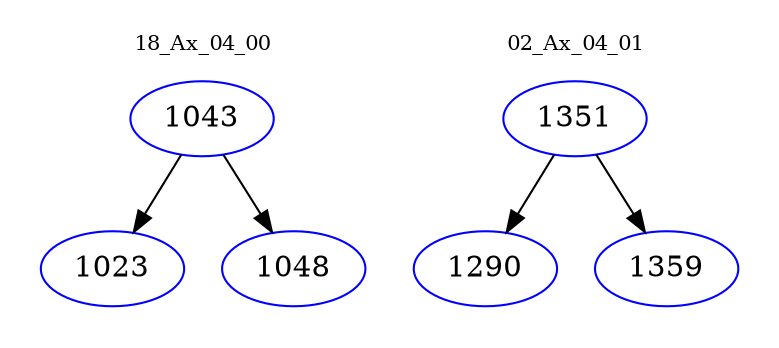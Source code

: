 digraph{
subgraph cluster_0 {
color = white
label = "18_Ax_04_00";
fontsize=10;
T0_1043 [label="1043", color="blue"]
T0_1043 -> T0_1023 [color="black"]
T0_1023 [label="1023", color="blue"]
T0_1043 -> T0_1048 [color="black"]
T0_1048 [label="1048", color="blue"]
}
subgraph cluster_1 {
color = white
label = "02_Ax_04_01";
fontsize=10;
T1_1351 [label="1351", color="blue"]
T1_1351 -> T1_1290 [color="black"]
T1_1290 [label="1290", color="blue"]
T1_1351 -> T1_1359 [color="black"]
T1_1359 [label="1359", color="blue"]
}
}
